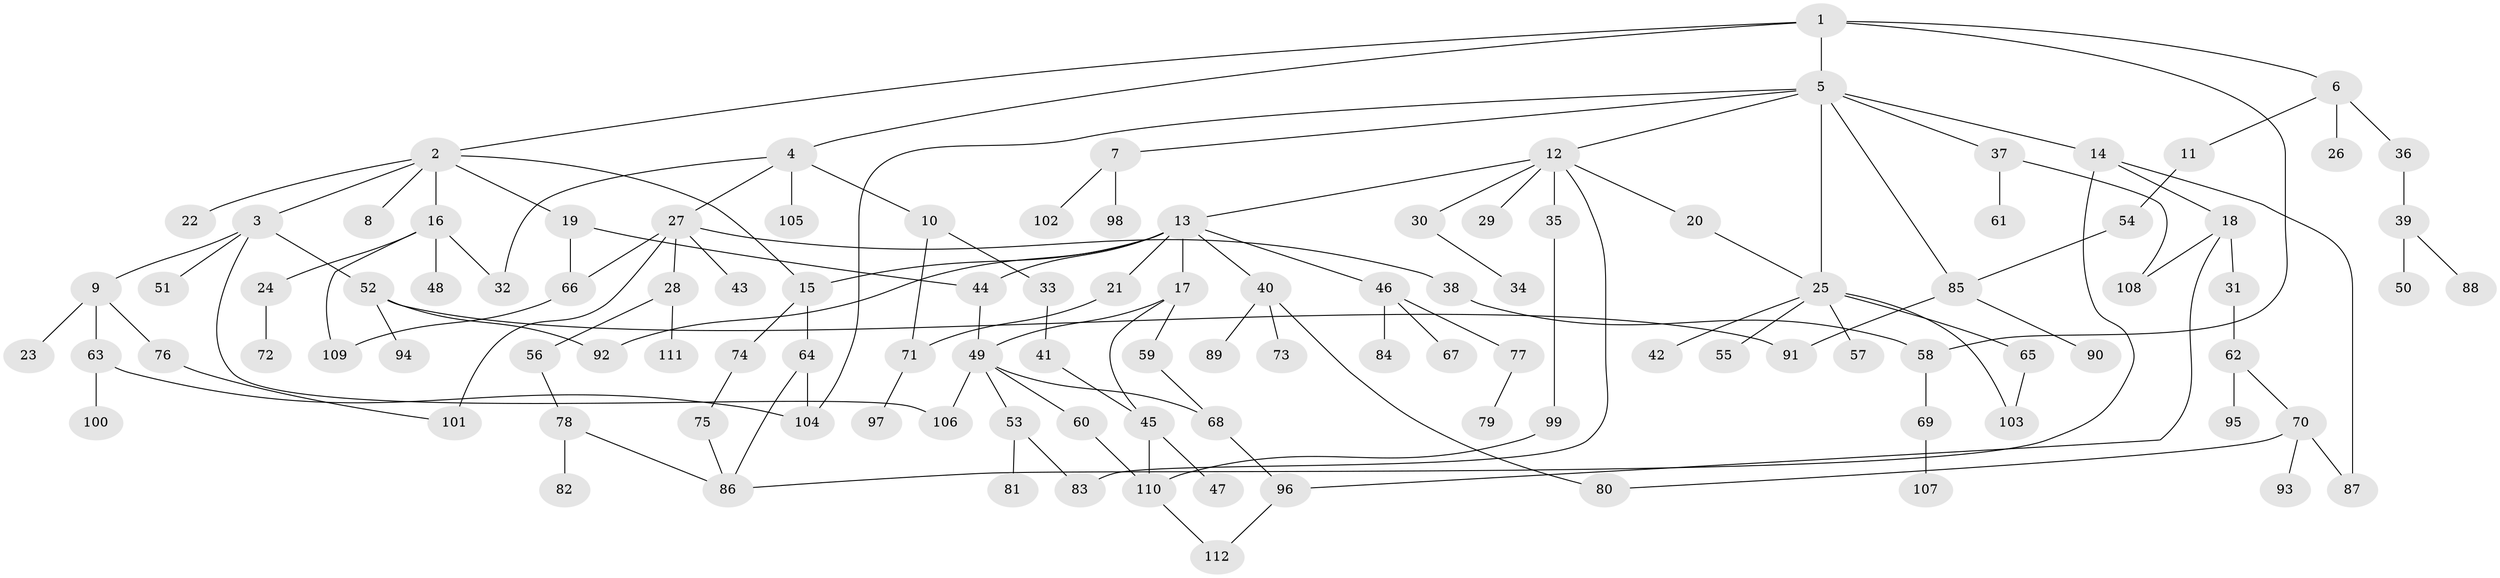 // coarse degree distribution, {5: 0.06521739130434782, 4: 0.10869565217391304, 15: 0.021739130434782608, 3: 0.2391304347826087, 1: 0.17391304347826086, 2: 0.32608695652173914, 7: 0.021739130434782608, 6: 0.043478260869565216}
// Generated by graph-tools (version 1.1) at 2025/48/03/04/25 22:48:43]
// undirected, 112 vertices, 141 edges
graph export_dot {
  node [color=gray90,style=filled];
  1;
  2;
  3;
  4;
  5;
  6;
  7;
  8;
  9;
  10;
  11;
  12;
  13;
  14;
  15;
  16;
  17;
  18;
  19;
  20;
  21;
  22;
  23;
  24;
  25;
  26;
  27;
  28;
  29;
  30;
  31;
  32;
  33;
  34;
  35;
  36;
  37;
  38;
  39;
  40;
  41;
  42;
  43;
  44;
  45;
  46;
  47;
  48;
  49;
  50;
  51;
  52;
  53;
  54;
  55;
  56;
  57;
  58;
  59;
  60;
  61;
  62;
  63;
  64;
  65;
  66;
  67;
  68;
  69;
  70;
  71;
  72;
  73;
  74;
  75;
  76;
  77;
  78;
  79;
  80;
  81;
  82;
  83;
  84;
  85;
  86;
  87;
  88;
  89;
  90;
  91;
  92;
  93;
  94;
  95;
  96;
  97;
  98;
  99;
  100;
  101;
  102;
  103;
  104;
  105;
  106;
  107;
  108;
  109;
  110;
  111;
  112;
  1 -- 2;
  1 -- 4;
  1 -- 5;
  1 -- 6;
  1 -- 58;
  2 -- 3;
  2 -- 8;
  2 -- 15;
  2 -- 16;
  2 -- 19;
  2 -- 22;
  3 -- 9;
  3 -- 51;
  3 -- 52;
  3 -- 106;
  4 -- 10;
  4 -- 27;
  4 -- 105;
  4 -- 32;
  5 -- 7;
  5 -- 12;
  5 -- 14;
  5 -- 25;
  5 -- 37;
  5 -- 85;
  5 -- 104;
  6 -- 11;
  6 -- 26;
  6 -- 36;
  7 -- 98;
  7 -- 102;
  9 -- 23;
  9 -- 63;
  9 -- 76;
  10 -- 33;
  10 -- 71;
  11 -- 54;
  12 -- 13;
  12 -- 20;
  12 -- 29;
  12 -- 30;
  12 -- 35;
  12 -- 83;
  13 -- 17;
  13 -- 21;
  13 -- 40;
  13 -- 44;
  13 -- 46;
  13 -- 92;
  13 -- 15;
  14 -- 18;
  14 -- 86;
  14 -- 87;
  15 -- 64;
  15 -- 74;
  16 -- 24;
  16 -- 32;
  16 -- 48;
  16 -- 109;
  17 -- 45;
  17 -- 59;
  17 -- 49;
  18 -- 31;
  18 -- 108;
  18 -- 96;
  19 -- 66;
  19 -- 44;
  20 -- 25;
  21 -- 71;
  24 -- 72;
  25 -- 42;
  25 -- 55;
  25 -- 57;
  25 -- 65;
  25 -- 103;
  27 -- 28;
  27 -- 38;
  27 -- 43;
  27 -- 66;
  27 -- 101;
  28 -- 56;
  28 -- 111;
  30 -- 34;
  31 -- 62;
  33 -- 41;
  35 -- 99;
  36 -- 39;
  37 -- 61;
  37 -- 108;
  38 -- 58;
  39 -- 50;
  39 -- 88;
  40 -- 73;
  40 -- 80;
  40 -- 89;
  41 -- 45;
  44 -- 49;
  45 -- 47;
  45 -- 110;
  46 -- 67;
  46 -- 77;
  46 -- 84;
  49 -- 53;
  49 -- 60;
  49 -- 106;
  49 -- 68;
  52 -- 91;
  52 -- 94;
  52 -- 92;
  53 -- 81;
  53 -- 83;
  54 -- 85;
  56 -- 78;
  58 -- 69;
  59 -- 68;
  60 -- 110;
  62 -- 70;
  62 -- 95;
  63 -- 100;
  63 -- 104;
  64 -- 86;
  64 -- 104;
  65 -- 103;
  66 -- 109;
  68 -- 96;
  69 -- 107;
  70 -- 93;
  70 -- 80;
  70 -- 87;
  71 -- 97;
  74 -- 75;
  75 -- 86;
  76 -- 101;
  77 -- 79;
  78 -- 82;
  78 -- 86;
  85 -- 90;
  85 -- 91;
  96 -- 112;
  99 -- 110;
  110 -- 112;
}
